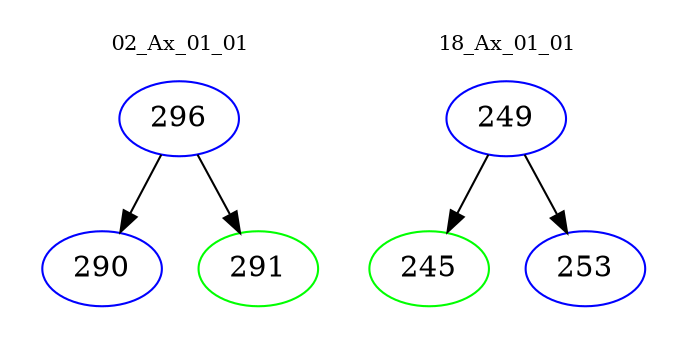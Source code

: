 digraph{
subgraph cluster_0 {
color = white
label = "02_Ax_01_01";
fontsize=10;
T0_296 [label="296", color="blue"]
T0_296 -> T0_290 [color="black"]
T0_290 [label="290", color="blue"]
T0_296 -> T0_291 [color="black"]
T0_291 [label="291", color="green"]
}
subgraph cluster_1 {
color = white
label = "18_Ax_01_01";
fontsize=10;
T1_249 [label="249", color="blue"]
T1_249 -> T1_245 [color="black"]
T1_245 [label="245", color="green"]
T1_249 -> T1_253 [color="black"]
T1_253 [label="253", color="blue"]
}
}
